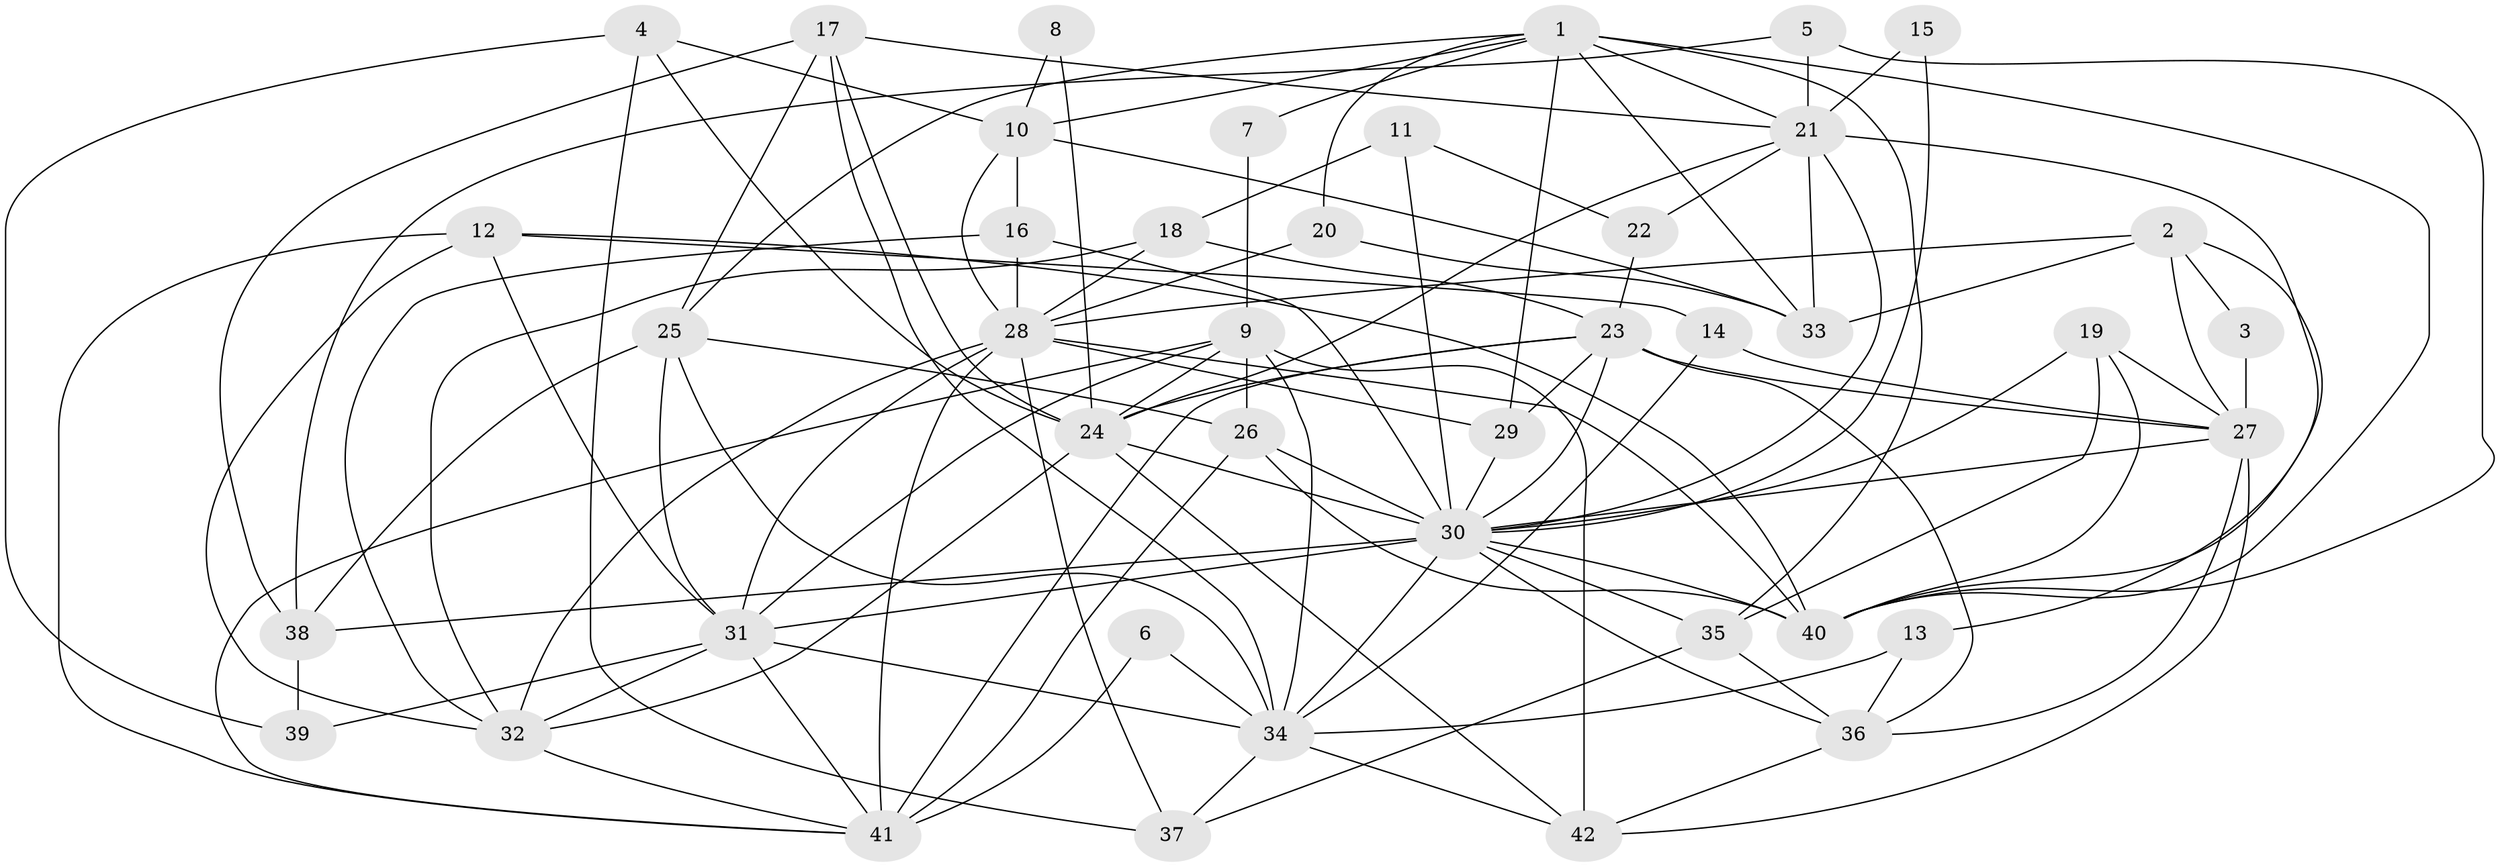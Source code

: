 // original degree distribution, {3: 0.2857142857142857, 5: 0.19047619047619047, 4: 0.2261904761904762, 7: 0.047619047619047616, 2: 0.15476190476190477, 6: 0.05952380952380952, 8: 0.03571428571428571}
// Generated by graph-tools (version 1.1) at 2025/50/03/09/25 03:50:03]
// undirected, 42 vertices, 116 edges
graph export_dot {
graph [start="1"]
  node [color=gray90,style=filled];
  1;
  2;
  3;
  4;
  5;
  6;
  7;
  8;
  9;
  10;
  11;
  12;
  13;
  14;
  15;
  16;
  17;
  18;
  19;
  20;
  21;
  22;
  23;
  24;
  25;
  26;
  27;
  28;
  29;
  30;
  31;
  32;
  33;
  34;
  35;
  36;
  37;
  38;
  39;
  40;
  41;
  42;
  1 -- 7 [weight=1.0];
  1 -- 10 [weight=1.0];
  1 -- 20 [weight=1.0];
  1 -- 21 [weight=1.0];
  1 -- 25 [weight=1.0];
  1 -- 29 [weight=1.0];
  1 -- 33 [weight=1.0];
  1 -- 35 [weight=1.0];
  1 -- 40 [weight=1.0];
  2 -- 3 [weight=1.0];
  2 -- 13 [weight=1.0];
  2 -- 27 [weight=1.0];
  2 -- 28 [weight=1.0];
  2 -- 33 [weight=1.0];
  3 -- 27 [weight=1.0];
  4 -- 10 [weight=1.0];
  4 -- 24 [weight=1.0];
  4 -- 37 [weight=1.0];
  4 -- 39 [weight=1.0];
  5 -- 21 [weight=1.0];
  5 -- 38 [weight=1.0];
  5 -- 40 [weight=1.0];
  6 -- 34 [weight=1.0];
  6 -- 41 [weight=1.0];
  7 -- 9 [weight=1.0];
  8 -- 10 [weight=1.0];
  8 -- 24 [weight=1.0];
  9 -- 24 [weight=1.0];
  9 -- 26 [weight=1.0];
  9 -- 31 [weight=1.0];
  9 -- 34 [weight=1.0];
  9 -- 41 [weight=1.0];
  9 -- 42 [weight=1.0];
  10 -- 16 [weight=1.0];
  10 -- 28 [weight=1.0];
  10 -- 33 [weight=1.0];
  11 -- 18 [weight=1.0];
  11 -- 22 [weight=1.0];
  11 -- 30 [weight=1.0];
  12 -- 14 [weight=1.0];
  12 -- 31 [weight=1.0];
  12 -- 32 [weight=1.0];
  12 -- 40 [weight=1.0];
  12 -- 41 [weight=1.0];
  13 -- 34 [weight=1.0];
  13 -- 36 [weight=1.0];
  14 -- 27 [weight=1.0];
  14 -- 34 [weight=1.0];
  15 -- 21 [weight=1.0];
  15 -- 30 [weight=1.0];
  16 -- 28 [weight=1.0];
  16 -- 30 [weight=1.0];
  16 -- 32 [weight=1.0];
  17 -- 21 [weight=1.0];
  17 -- 24 [weight=1.0];
  17 -- 25 [weight=1.0];
  17 -- 34 [weight=1.0];
  17 -- 38 [weight=1.0];
  18 -- 23 [weight=1.0];
  18 -- 28 [weight=2.0];
  18 -- 32 [weight=1.0];
  19 -- 27 [weight=1.0];
  19 -- 30 [weight=1.0];
  19 -- 35 [weight=1.0];
  19 -- 40 [weight=1.0];
  20 -- 28 [weight=1.0];
  20 -- 33 [weight=1.0];
  21 -- 22 [weight=2.0];
  21 -- 24 [weight=1.0];
  21 -- 30 [weight=1.0];
  21 -- 33 [weight=2.0];
  21 -- 40 [weight=1.0];
  22 -- 23 [weight=1.0];
  23 -- 24 [weight=1.0];
  23 -- 27 [weight=1.0];
  23 -- 29 [weight=1.0];
  23 -- 30 [weight=1.0];
  23 -- 36 [weight=1.0];
  23 -- 41 [weight=1.0];
  24 -- 30 [weight=1.0];
  24 -- 32 [weight=1.0];
  24 -- 42 [weight=1.0];
  25 -- 26 [weight=1.0];
  25 -- 31 [weight=1.0];
  25 -- 34 [weight=1.0];
  25 -- 38 [weight=1.0];
  26 -- 30 [weight=1.0];
  26 -- 40 [weight=1.0];
  26 -- 41 [weight=1.0];
  27 -- 30 [weight=1.0];
  27 -- 36 [weight=1.0];
  27 -- 42 [weight=1.0];
  28 -- 29 [weight=1.0];
  28 -- 31 [weight=1.0];
  28 -- 32 [weight=1.0];
  28 -- 37 [weight=1.0];
  28 -- 40 [weight=2.0];
  28 -- 41 [weight=1.0];
  29 -- 30 [weight=2.0];
  30 -- 31 [weight=1.0];
  30 -- 34 [weight=1.0];
  30 -- 35 [weight=1.0];
  30 -- 36 [weight=1.0];
  30 -- 38 [weight=1.0];
  30 -- 40 [weight=1.0];
  31 -- 32 [weight=1.0];
  31 -- 34 [weight=2.0];
  31 -- 39 [weight=1.0];
  31 -- 41 [weight=1.0];
  32 -- 41 [weight=1.0];
  34 -- 37 [weight=1.0];
  34 -- 42 [weight=1.0];
  35 -- 36 [weight=1.0];
  35 -- 37 [weight=1.0];
  36 -- 42 [weight=1.0];
  38 -- 39 [weight=1.0];
}
